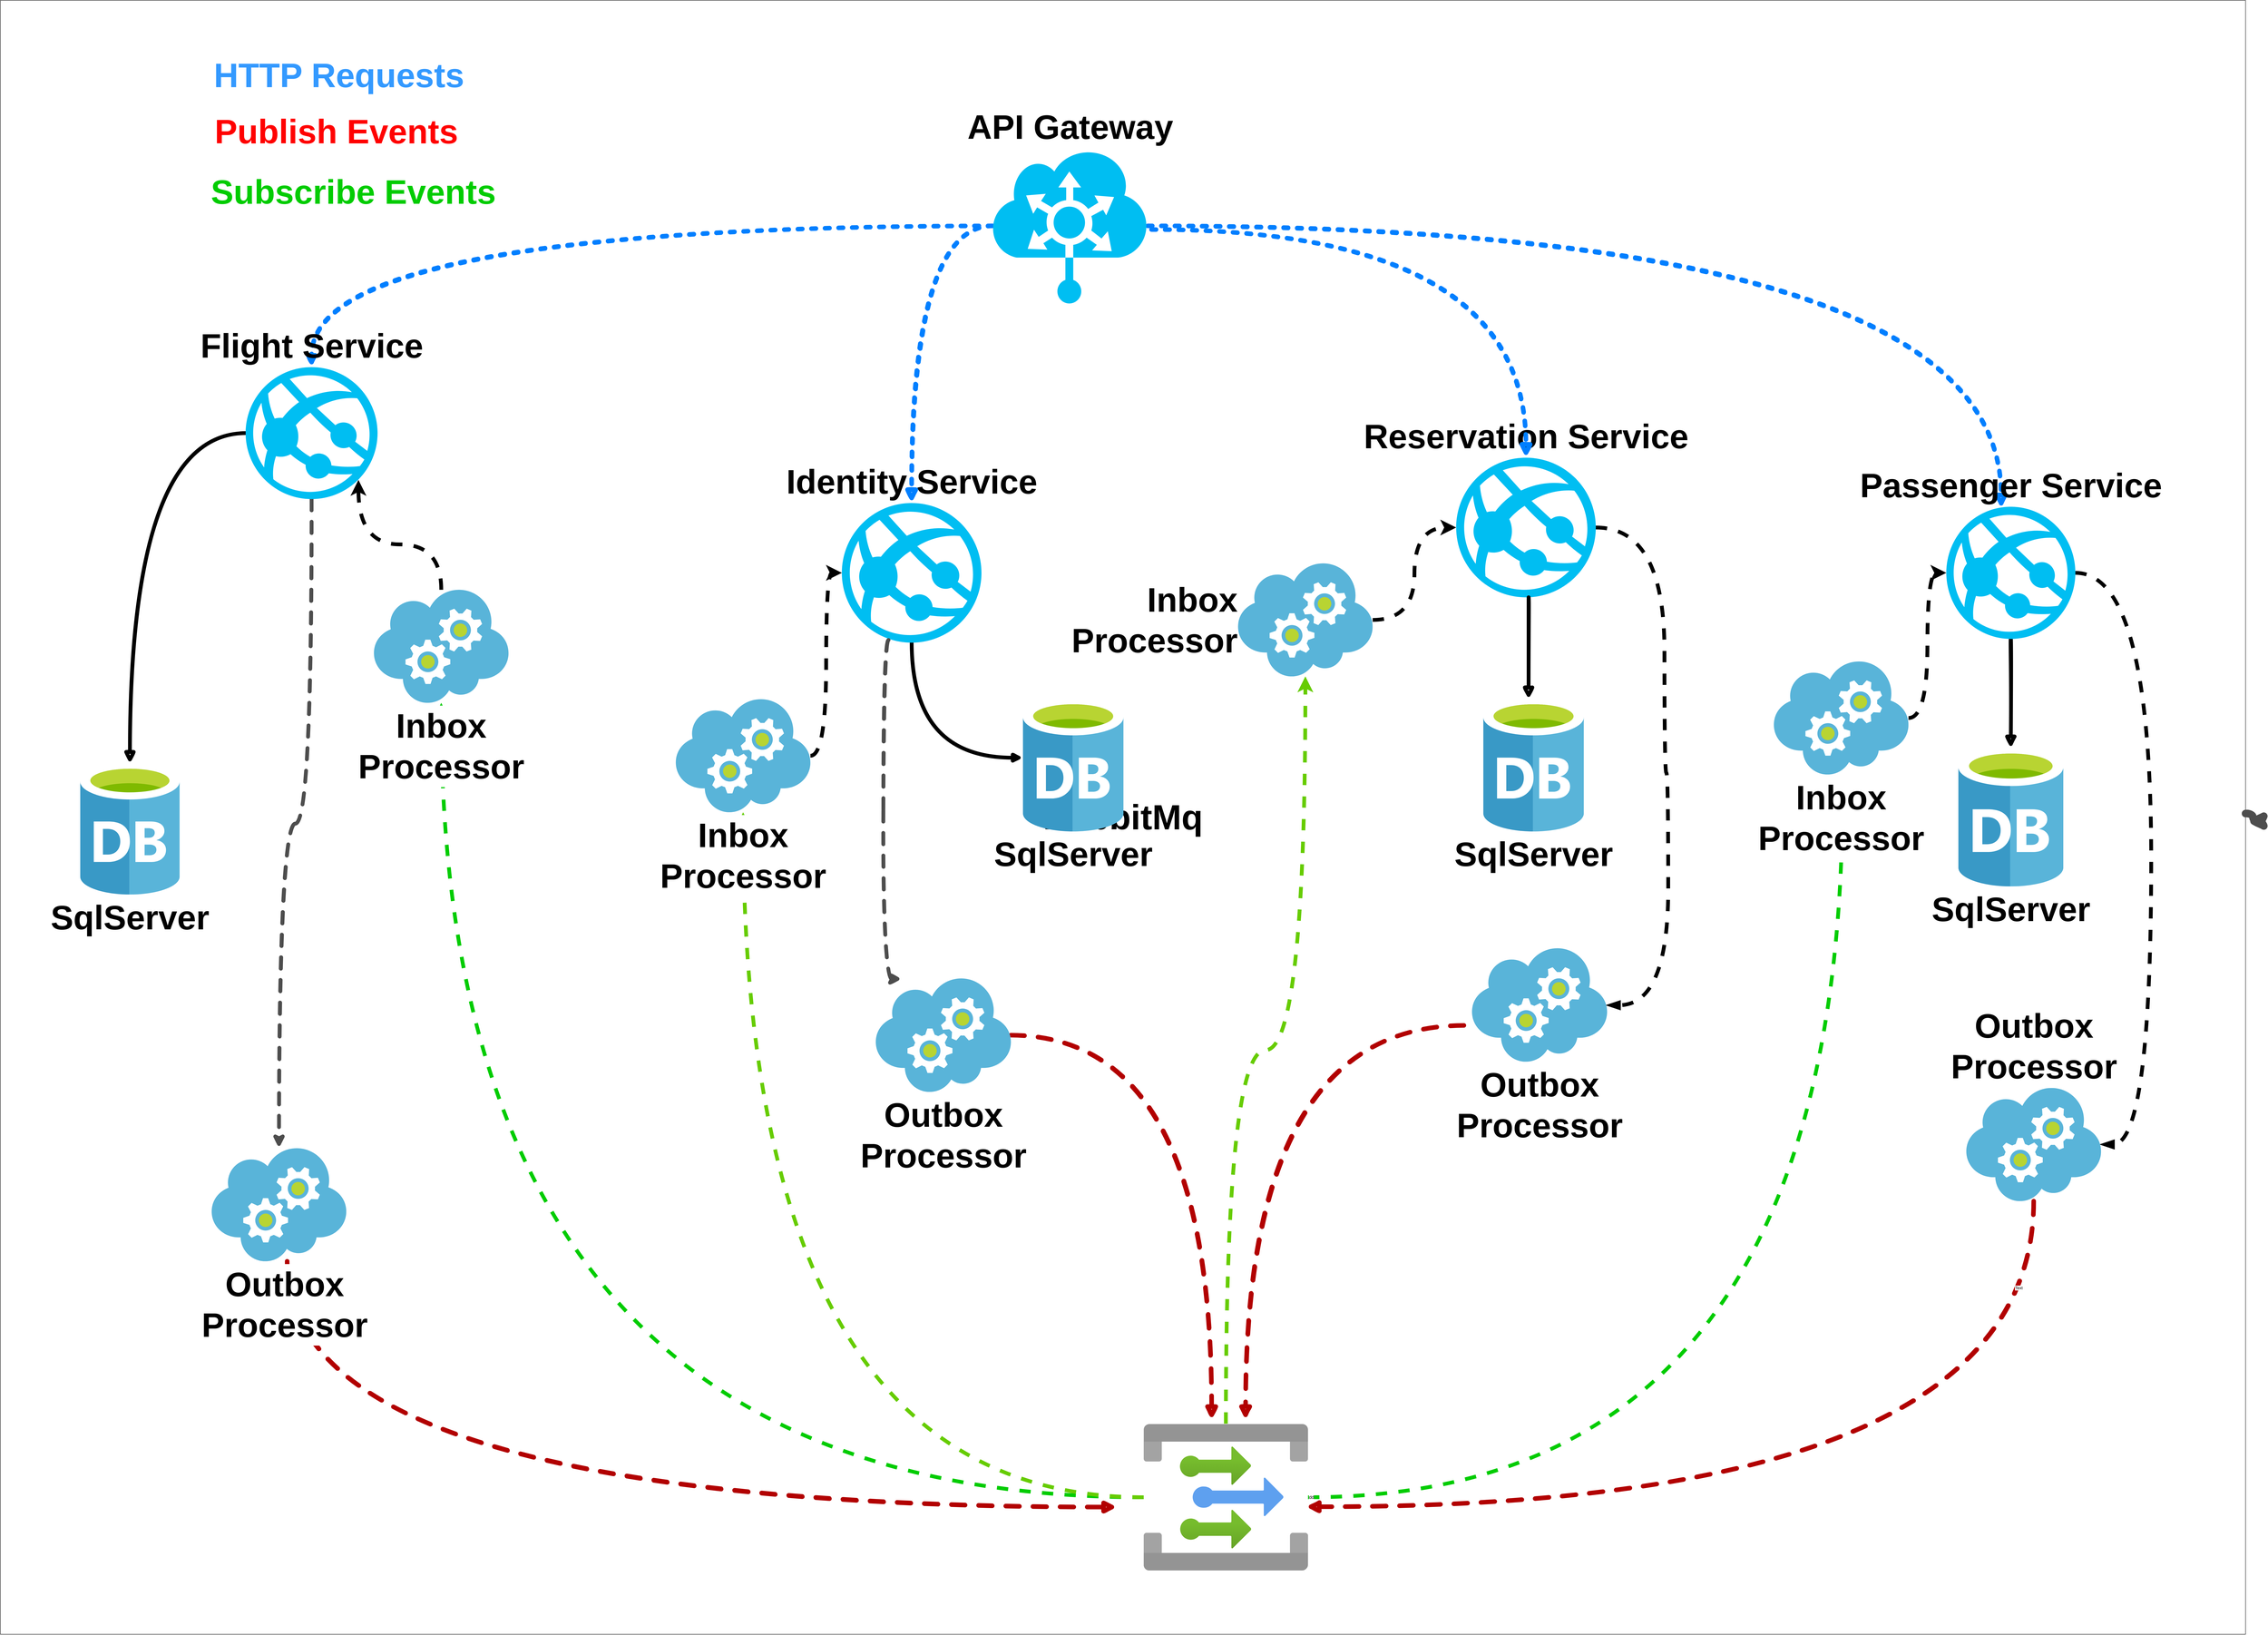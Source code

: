 <mxfile version="16.5.1" type="device"><diagram id="C5RBs43oDa-KdzZeNtuy" name="Page-1"><mxGraphModel dx="9748" dy="9819" grid="1" gridSize="10" guides="1" tooltips="1" connect="1" arrows="1" fold="1" page="1" pageScale="1" pageWidth="827" pageHeight="1169" math="0" shadow="0"><root><mxCell id="WIyWlLk6GJQsqaUBKTNV-0"/><mxCell id="WIyWlLk6GJQsqaUBKTNV-1" parent="WIyWlLk6GJQsqaUBKTNV-0"/><mxCell id="YKT5oufWV8aCInp5o9py-1" value="&lt;span style=&quot;font-size: 93px;&quot;&gt;&lt;b style=&quot;font-size: 93px;&quot;&gt;RabbitMq&lt;/b&gt;&lt;/span&gt;" style="rounded=0;whiteSpace=wrap;html=1;fontSize=93;gradientColor=#ffffff;labelBackgroundColor=none;strokeColor=default;" parent="WIyWlLk6GJQsqaUBKTNV-1" vertex="1"><mxGeometry x="-2750" y="-1101.96" width="5950" height="4330" as="geometry"/></mxCell><mxCell id="1nXeK0NOERAo-Z2QP5AE-45" style="edgeStyle=orthogonalEdgeStyle;curved=1;rounded=0;sketch=1;orthogonalLoop=1;jettySize=auto;html=1;dashed=1;dashPattern=1 2;endArrow=block;endFill=0;strokeWidth=12;fontSize=70;fontColor=#007FFF;strokeColor=#007FFF;endSize=10;startSize=10;" parent="WIyWlLk6GJQsqaUBKTNV-1" source="xTOUjBybcAJwW80H2Uie-4" target="xTOUjBybcAJwW80H2Uie-52" edge="1"><mxGeometry relative="1" as="geometry"/></mxCell><mxCell id="1nXeK0NOERAo-Z2QP5AE-46" style="edgeStyle=orthogonalEdgeStyle;curved=1;rounded=0;sketch=1;orthogonalLoop=1;jettySize=auto;html=1;dashed=1;dashPattern=1 2;endArrow=block;endFill=0;strokeWidth=12;fontSize=70;fontColor=#007FFF;strokeColor=#007FFF;" parent="WIyWlLk6GJQsqaUBKTNV-1" source="xTOUjBybcAJwW80H2Uie-4" target="xTOUjBybcAJwW80H2Uie-69" edge="1"><mxGeometry relative="1" as="geometry"/></mxCell><mxCell id="1nXeK0NOERAo-Z2QP5AE-47" style="edgeStyle=orthogonalEdgeStyle;curved=1;rounded=0;sketch=1;orthogonalLoop=1;jettySize=auto;html=1;entryX=0.425;entryY=0.012;entryDx=0;entryDy=0;entryPerimeter=0;dashed=1;dashPattern=1 2;endArrow=block;endFill=0;strokeWidth=12;fontSize=70;fontColor=#007FFF;strokeColor=#007FFF;endSize=10;startSize=10;" parent="WIyWlLk6GJQsqaUBKTNV-1" source="xTOUjBybcAJwW80H2Uie-4" target="xTOUjBybcAJwW80H2Uie-15" edge="1"><mxGeometry relative="1" as="geometry"/></mxCell><mxCell id="xTOUjBybcAJwW80H2Uie-4" value="&lt;font style=&quot;font-size: 90px&quot;&gt;API Gateway&lt;/font&gt;" style="verticalLabelPosition=top;html=1;verticalAlign=bottom;align=center;strokeColor=none;fillColor=#00BEF2;shape=mxgraph.azure.biztalk_services;labelPosition=center;fontSize=25;fontStyle=1" parent="WIyWlLk6GJQsqaUBKTNV-1" vertex="1"><mxGeometry x="-120.65" y="-710" width="411.3" height="411.3" as="geometry"/></mxCell><mxCell id="xTOUjBybcAJwW80H2Uie-9" value="&lt;font style=&quot;font-size: 90px&quot;&gt;SqlServer&lt;/font&gt;" style="aspect=fixed;html=1;points=[];align=center;image;fontSize=50;image=img/lib/mscae/Database_General.svg;labelPosition=center;verticalLabelPosition=bottom;verticalAlign=top;fontStyle=1" parent="WIyWlLk6GJQsqaUBKTNV-1" vertex="1"><mxGeometry x="2438.9" y="880.0" width="278.2" height="366.07" as="geometry"/></mxCell><mxCell id="1nXeK0NOERAo-Z2QP5AE-18" style="edgeStyle=orthogonalEdgeStyle;curved=1;rounded=0;sketch=1;orthogonalLoop=1;jettySize=auto;html=1;endArrow=block;endFill=0;strokeColor=#000000;strokeWidth=10;endSize=10;startSize=10;" parent="WIyWlLk6GJQsqaUBKTNV-1" source="xTOUjBybcAJwW80H2Uie-15" target="xTOUjBybcAJwW80H2Uie-9" edge="1"><mxGeometry relative="1" as="geometry"/></mxCell><mxCell id="TbKGnSeiGHl6b7y3ZnJX-19" style="edgeStyle=orthogonalEdgeStyle;curved=1;rounded=0;orthogonalLoop=1;jettySize=auto;html=1;dashed=1;fontSize=50;startArrow=none;startFill=0;endArrow=blockThin;endFill=1;strokeWidth=10;endSize=10;startSize=10;" parent="WIyWlLk6GJQsqaUBKTNV-1" source="xTOUjBybcAJwW80H2Uie-15" target="xTOUjBybcAJwW80H2Uie-18" edge="1"><mxGeometry relative="1" as="geometry"><Array as="points"><mxPoint x="2950" y="415"/><mxPoint x="2950" y="1930"/></Array></mxGeometry></mxCell><mxCell id="xTOUjBybcAJwW80H2Uie-15" value="&lt;font&gt;&lt;font style=&quot;font-size: 90px&quot;&gt;Passenger Service&lt;/font&gt;&lt;br style=&quot;font-size: 60px&quot;&gt;&lt;/font&gt;" style="verticalLabelPosition=top;html=1;verticalAlign=bottom;align=center;strokeColor=none;fillColor=#00BEF2;shape=mxgraph.azure.azure_website;pointerEvents=1;fontSize=60;fontStyle=1;labelPosition=center;" parent="WIyWlLk6GJQsqaUBKTNV-1" vertex="1"><mxGeometry x="2407" y="240" width="342" height="350.2" as="geometry"/></mxCell><mxCell id="xTOUjBybcAJwW80H2Uie-47" value="SqlServer" style="aspect=fixed;html=1;points=[];align=center;image;fontSize=90;image=img/lib/mscae/Database_General.svg;labelPosition=center;verticalLabelPosition=bottom;verticalAlign=top;fontStyle=1" parent="WIyWlLk6GJQsqaUBKTNV-1" vertex="1"><mxGeometry x="-40" y="750" width="266.35" height="350.48" as="geometry"/></mxCell><mxCell id="1nXeK0NOERAo-Z2QP5AE-16" style="edgeStyle=orthogonalEdgeStyle;curved=1;rounded=0;sketch=1;orthogonalLoop=1;jettySize=auto;html=1;endArrow=block;endFill=0;strokeColor=#000000;strokeWidth=10;" parent="WIyWlLk6GJQsqaUBKTNV-1" source="xTOUjBybcAJwW80H2Uie-52" target="xTOUjBybcAJwW80H2Uie-47" edge="1"><mxGeometry relative="1" as="geometry"><Array as="points"><mxPoint x="100" y="905"/><mxPoint x="263" y="905"/></Array></mxGeometry></mxCell><mxCell id="xTOUjBybcAJwW80H2Uie-52" value="&lt;b&gt;&lt;font&gt;&lt;font style=&quot;font-size: 90px&quot;&gt;Identity Service&lt;/font&gt;&lt;br style=&quot;font-size: 60px&quot;&gt;&lt;/font&gt;&lt;/b&gt;" style="verticalLabelPosition=top;html=1;verticalAlign=bottom;align=center;strokeColor=none;fillColor=#00BEF2;shape=mxgraph.azure.azure_website;pointerEvents=1;fontSize=60;labelPosition=center;" parent="WIyWlLk6GJQsqaUBKTNV-1" vertex="1"><mxGeometry x="-520" y="230.1" width="370" height="370" as="geometry"/></mxCell><mxCell id="xTOUjBybcAJwW80H2Uie-64" value="&lt;font style=&quot;font-size: 90px&quot;&gt;SqlServer&lt;/font&gt;" style="aspect=fixed;html=1;points=[];align=center;image;fontSize=18;image=img/lib/mscae/Database_General.svg;labelPosition=center;verticalLabelPosition=bottom;verticalAlign=top;fontStyle=1" parent="WIyWlLk6GJQsqaUBKTNV-1" vertex="1"><mxGeometry x="-2538.4" y="921.0" width="263.4" height="346.59" as="geometry"/></mxCell><mxCell id="1nXeK0NOERAo-Z2QP5AE-14" style="edgeStyle=orthogonalEdgeStyle;curved=1;rounded=0;sketch=1;orthogonalLoop=1;jettySize=auto;html=1;endArrow=block;endFill=0;strokeColor=#000000;strokeWidth=10;endSize=10;startSize=10;" parent="WIyWlLk6GJQsqaUBKTNV-1" source="xTOUjBybcAJwW80H2Uie-69" target="xTOUjBybcAJwW80H2Uie-64" edge="1"><mxGeometry relative="1" as="geometry"/></mxCell><mxCell id="1nXeK0NOERAo-Z2QP5AE-66" style="edgeStyle=orthogonalEdgeStyle;curved=1;sketch=1;orthogonalLoop=1;jettySize=auto;html=1;dashed=1;startArrow=none;startFill=0;endArrow=classic;endFill=1;strokeColor=#4D4D4D;strokeWidth=10;fontSize=50;fontColor=#333333;endSize=10;startSize=10;" parent="WIyWlLk6GJQsqaUBKTNV-1" source="xTOUjBybcAJwW80H2Uie-69" target="xTOUjBybcAJwW80H2Uie-72" edge="1"><mxGeometry relative="1" as="geometry"/></mxCell><mxCell id="1nXeK0NOERAo-Z2QP5AE-34" style="edgeStyle=orthogonalEdgeStyle;curved=1;rounded=0;sketch=1;orthogonalLoop=1;jettySize=auto;html=1;entryX=-0.002;entryY=0.502;entryDx=0;entryDy=0;entryPerimeter=0;endArrow=block;endFill=0;strokeColor=#B20000;strokeWidth=12;fillColor=#e51400;dashed=1;endSize=10;startSize=10;" parent="WIyWlLk6GJQsqaUBKTNV-1" source="xTOUjBybcAJwW80H2Uie-72" edge="1"><mxGeometry relative="1" as="geometry"><Array as="points"><mxPoint x="-1990" y="2891"/></Array><mxPoint x="209.0" y="2890.92" as="targetPoint"/></mxGeometry></mxCell><mxCell id="xTOUjBybcAJwW80H2Uie-72" value="&lt;b style=&quot;font-size: 90px&quot;&gt;&lt;font style=&quot;font-size: 90px&quot;&gt;Outbox &lt;br&gt;Processor&lt;/font&gt;&lt;/b&gt;" style="aspect=fixed;html=1;points=[];align=center;image;fontSize=18;image=img/lib/mscae/Cloud_Services_Classic.svg;labelPosition=center;verticalLabelPosition=bottom;verticalAlign=top;spacingLeft=30;" parent="WIyWlLk6GJQsqaUBKTNV-1" vertex="1"><mxGeometry x="-2190" y="1940" width="356.75" height="299.65" as="geometry"/></mxCell><mxCell id="xTOUjBybcAJwW80H2Uie-113" value="&lt;font style=&quot;font-size: 90px;&quot; color=&quot;#ff0000&quot;&gt;Publish Events&lt;br style=&quot;font-size: 90px;&quot;&gt;&lt;/font&gt;" style="text;html=1;align=center;verticalAlign=middle;resizable=0;points=[];autosize=1;fontSize=90;fontStyle=1" parent="WIyWlLk6GJQsqaUBKTNV-1" vertex="1"><mxGeometry x="-2190" y="-810" width="660" height="110" as="geometry"/></mxCell><mxCell id="1nXeK0NOERAo-Z2QP5AE-32" style="edgeStyle=orthogonalEdgeStyle;curved=1;rounded=0;sketch=1;orthogonalLoop=1;jettySize=auto;html=1;dashed=1;endArrow=block;endFill=0;strokeColor=#B20000;strokeWidth=12;fillColor=#e51400;endSize=10;startSize=10;" parent="WIyWlLk6GJQsqaUBKTNV-1" source="xTOUjBybcAJwW80H2Uie-55" edge="1"><mxGeometry relative="1" as="geometry"><mxPoint x="460" y="2660" as="targetPoint"/></mxGeometry></mxCell><mxCell id="1nXeK0NOERAo-Z2QP5AE-65" style="edgeStyle=orthogonalEdgeStyle;curved=1;sketch=1;orthogonalLoop=1;jettySize=auto;html=1;entryX=0.335;entryY=0.981;entryDx=0;entryDy=0;entryPerimeter=0;dashed=1;startArrow=classic;startFill=1;endArrow=none;endFill=0;strokeColor=#4D4D4D;strokeWidth=10;fontSize=50;fontColor=#333333;exitX=0.192;exitY=0.004;exitDx=0;exitDy=0;exitPerimeter=0;endSize=10;startSize=10;" parent="WIyWlLk6GJQsqaUBKTNV-1" source="xTOUjBybcAJwW80H2Uie-55" target="xTOUjBybcAJwW80H2Uie-52" edge="1"><mxGeometry relative="1" as="geometry"><Array as="points"><mxPoint x="-410" y="1491"/><mxPoint x="-410" y="593"/></Array></mxGeometry></mxCell><mxCell id="xTOUjBybcAJwW80H2Uie-55" value="&lt;b style=&quot;font-size: 90px&quot;&gt;&lt;font style=&quot;font-size: 90px&quot;&gt;Outbox &lt;br&gt;Processor&lt;/font&gt;&lt;/b&gt;" style="aspect=fixed;html=1;points=[];align=center;image;fontSize=50;image=img/lib/mscae/Cloud_Services_Classic.svg;labelPosition=center;verticalLabelPosition=bottom;verticalAlign=top;spacingRight=30;spacingLeft=30;" parent="WIyWlLk6GJQsqaUBKTNV-1" vertex="1"><mxGeometry x="-430" y="1490" width="358.1" height="300.79" as="geometry"/></mxCell><mxCell id="1nXeK0NOERAo-Z2QP5AE-33" style="edgeStyle=orthogonalEdgeStyle;curved=1;rounded=0;sketch=1;orthogonalLoop=1;jettySize=auto;html=1;dashed=1;endArrow=block;endFill=0;strokeColor=#B20000;strokeWidth=12;fillColor=#e51400;endSize=10;startSize=10;" parent="WIyWlLk6GJQsqaUBKTNV-1" source="xTOUjBybcAJwW80H2Uie-18" edge="1"><mxGeometry relative="1" as="geometry"><Array as="points"><mxPoint x="2639" y="2890"/></Array><mxPoint x="710" y="2890" as="targetPoint"/></mxGeometry></mxCell><mxCell id="1nXeK0NOERAo-Z2QP5AE-35" value="Text" style="edgeLabel;html=1;align=center;verticalAlign=middle;resizable=0;points=[];" parent="1nXeK0NOERAo-Z2QP5AE-33" vertex="1" connectable="0"><mxGeometry x="-0.833" y="-40" relative="1" as="geometry"><mxPoint y="1" as="offset"/></mxGeometry></mxCell><mxCell id="xTOUjBybcAJwW80H2Uie-18" value="&lt;b style=&quot;font-size: 90px&quot;&gt;&lt;font style=&quot;font-size: 90px&quot;&gt;Outbox &lt;br&gt;Processor&lt;/font&gt;&lt;/b&gt;" style="aspect=fixed;html=1;points=[];align=center;image;fontSize=50;image=img/lib/mscae/Cloud_Services_Classic.svg;labelPosition=center;verticalLabelPosition=top;verticalAlign=bottom;" parent="WIyWlLk6GJQsqaUBKTNV-1" vertex="1"><mxGeometry x="2460" y="1780.2" width="357.16" height="300" as="geometry"/></mxCell><mxCell id="xTOUjBybcAJwW80H2Uie-69" value="&lt;font&gt;&lt;font style=&quot;font-size: 90px&quot;&gt;Flight Service&lt;/font&gt;&lt;br&gt;&lt;/font&gt;" style="verticalLabelPosition=top;html=1;verticalAlign=bottom;align=center;strokeColor=none;fillColor=#00BEF2;shape=mxgraph.azure.azure_website;pointerEvents=1;fontSize=50;fontStyle=1;labelPosition=center;" parent="WIyWlLk6GJQsqaUBKTNV-1" vertex="1"><mxGeometry x="-2100" y="-130" width="349.6" height="349.6" as="geometry"/></mxCell><mxCell id="TbKGnSeiGHl6b7y3ZnJX-17" style="edgeStyle=orthogonalEdgeStyle;curved=1;rounded=0;orthogonalLoop=1;jettySize=auto;html=1;dashed=1;fontStyle=0;fontSize=50;startArrow=none;startFill=0;strokeWidth=10;endArrow=blockThin;endFill=1;endSize=10;startSize=10;" parent="WIyWlLk6GJQsqaUBKTNV-1" source="TbKGnSeiGHl6b7y3ZnJX-4" target="TbKGnSeiGHl6b7y3ZnJX-6" edge="1"><mxGeometry relative="1" as="geometry"><Array as="points"><mxPoint x="1660" y="295"/><mxPoint x="1660" y="945"/><mxPoint x="1670" y="945"/><mxPoint x="1670" y="1561"/></Array></mxGeometry></mxCell><mxCell id="TbKGnSeiGHl6b7y3ZnJX-4" value="&lt;b&gt;&lt;font&gt;&lt;font style=&quot;font-size: 90px&quot;&gt;Reservation Service&lt;/font&gt;&lt;br style=&quot;font-size: 60px&quot;&gt;&lt;/font&gt;&lt;/b&gt;" style="verticalLabelPosition=top;html=1;verticalAlign=bottom;align=center;strokeColor=none;fillColor=#00BEF2;shape=mxgraph.azure.azure_website;pointerEvents=1;fontSize=60;labelPosition=center;" parent="WIyWlLk6GJQsqaUBKTNV-1" vertex="1"><mxGeometry x="1108.1" y="110" width="370" height="370" as="geometry"/></mxCell><mxCell id="TbKGnSeiGHl6b7y3ZnJX-5" value="&lt;font style=&quot;font-size: 90px&quot;&gt;SqlServer&lt;/font&gt;" style="aspect=fixed;html=1;points=[];align=center;image;fontSize=50;image=img/lib/mscae/Database_General.svg;labelPosition=center;verticalLabelPosition=bottom;verticalAlign=top;fontStyle=1" parent="WIyWlLk6GJQsqaUBKTNV-1" vertex="1"><mxGeometry x="1180" y="750" width="266.35" height="350.48" as="geometry"/></mxCell><mxCell id="TbKGnSeiGHl6b7y3ZnJX-6" value="&lt;b style=&quot;font-size: 90px&quot;&gt;&lt;font style=&quot;font-size: 90px&quot;&gt;Outbox &lt;br&gt;Processor&lt;/font&gt;&lt;/b&gt;" style="aspect=fixed;html=1;points=[];align=center;image;fontSize=50;image=img/lib/mscae/Cloud_Services_Classic.svg;labelPosition=center;verticalLabelPosition=bottom;verticalAlign=top;spacingRight=30;spacingLeft=30;" parent="WIyWlLk6GJQsqaUBKTNV-1" vertex="1"><mxGeometry x="1150" y="1410" width="358.1" height="300.79" as="geometry"/></mxCell><mxCell id="TbKGnSeiGHl6b7y3ZnJX-10" style="edgeStyle=orthogonalEdgeStyle;curved=1;rounded=0;sketch=1;orthogonalLoop=1;jettySize=auto;html=1;entryX=0.5;entryY=0;entryDx=0;entryDy=0;entryPerimeter=0;dashed=1;dashPattern=1 2;endArrow=block;endFill=0;strokeWidth=12;fontSize=70;fontColor=#007FFF;strokeColor=#007FFF;endSize=10;startSize=10;" parent="WIyWlLk6GJQsqaUBKTNV-1" target="TbKGnSeiGHl6b7y3ZnJX-4" edge="1"><mxGeometry relative="1" as="geometry"><mxPoint x="300.65" y="-494.667" as="sourcePoint"/><mxPoint x="2562.35" y="254.202" as="targetPoint"/></mxGeometry></mxCell><mxCell id="TbKGnSeiGHl6b7y3ZnJX-12" style="edgeStyle=orthogonalEdgeStyle;curved=1;rounded=0;sketch=1;orthogonalLoop=1;jettySize=auto;html=1;endArrow=block;endFill=0;strokeColor=#000000;strokeWidth=10;endSize=10;startSize=10;" parent="WIyWlLk6GJQsqaUBKTNV-1" target="TbKGnSeiGHl6b7y3ZnJX-5" edge="1"><mxGeometry relative="1" as="geometry"><Array as="points"><mxPoint x="1300" y="785"/><mxPoint x="1383" y="785"/></Array><mxPoint x="1300.003" y="480.0" as="sourcePoint"/><mxPoint x="1594.67" y="785.233" as="targetPoint"/></mxGeometry></mxCell><mxCell id="TbKGnSeiGHl6b7y3ZnJX-14" style="edgeStyle=orthogonalEdgeStyle;curved=1;rounded=0;sketch=1;orthogonalLoop=1;jettySize=auto;html=1;dashed=1;endArrow=block;endFill=0;strokeColor=#B20000;strokeWidth=12;fillColor=#e51400;exitX=-0.06;exitY=0.68;exitDx=0;exitDy=0;exitPerimeter=0;endSize=10;startSize=10;" parent="WIyWlLk6GJQsqaUBKTNV-1" source="TbKGnSeiGHl6b7y3ZnJX-6" edge="1"><mxGeometry relative="1" as="geometry"><mxPoint x="1090" y="1830" as="sourcePoint"/><mxPoint x="550" y="2660" as="targetPoint"/></mxGeometry></mxCell><mxCell id="XuDySXs3yFqNSm0cURJB-13" style="edgeStyle=orthogonalEdgeStyle;curved=1;rounded=0;orthogonalLoop=1;jettySize=auto;html=1;dashed=1;labelBackgroundColor=#FFFFFF;fontColor=#1A1A1A;endSize=10;strokeColor=#00CC00;strokeWidth=10;startSize=10;" edge="1" parent="WIyWlLk6GJQsqaUBKTNV-1" source="TbKGnSeiGHl6b7y3ZnJX-20" target="XuDySXs3yFqNSm0cURJB-0"><mxGeometry relative="1" as="geometry"/></mxCell><mxCell id="XuDySXs3yFqNSm0cURJB-14" style="edgeStyle=orthogonalEdgeStyle;curved=1;rounded=0;orthogonalLoop=1;jettySize=auto;html=1;entryX=0.51;entryY=1.071;entryDx=0;entryDy=0;entryPerimeter=0;dashed=1;labelBackgroundColor=#FFFFFF;fontColor=#1A1A1A;endSize=10;strokeColor=#00CC00;strokeWidth=10;startSize=10;" edge="1" parent="WIyWlLk6GJQsqaUBKTNV-1" source="TbKGnSeiGHl6b7y3ZnJX-20" target="XuDySXs3yFqNSm0cURJB-2"><mxGeometry relative="1" as="geometry"/></mxCell><mxCell id="XuDySXs3yFqNSm0cURJB-22" style="edgeStyle=orthogonalEdgeStyle;curved=1;rounded=0;orthogonalLoop=1;jettySize=auto;html=1;dashed=1;labelBackgroundColor=default;labelBorderColor=none;fontColor=default;startSize=10;endSize=10;strokeColor=#66CC00;strokeWidth=10;" edge="1" parent="WIyWlLk6GJQsqaUBKTNV-1" source="TbKGnSeiGHl6b7y3ZnJX-20" target="XuDySXs3yFqNSm0cURJB-1"><mxGeometry relative="1" as="geometry"/></mxCell><mxCell id="XuDySXs3yFqNSm0cURJB-23" style="edgeStyle=orthogonalEdgeStyle;curved=1;rounded=0;orthogonalLoop=1;jettySize=auto;html=1;dashed=1;labelBackgroundColor=default;labelBorderColor=none;fontColor=#66CC00;startSize=10;endSize=10;strokeColor=#66CC00;strokeWidth=10;" edge="1" parent="WIyWlLk6GJQsqaUBKTNV-1" source="TbKGnSeiGHl6b7y3ZnJX-20" target="XuDySXs3yFqNSm0cURJB-3"><mxGeometry relative="1" as="geometry"/></mxCell><mxCell id="TbKGnSeiGHl6b7y3ZnJX-20" value="dd" style="aspect=fixed;html=1;points=[];align=left;image;fontSize=12;image=img/lib/azure2/integration/Event_Grid_Topics.svg;labelBorderColor=none;labelPosition=right;verticalLabelPosition=middle;verticalAlign=middle;" parent="WIyWlLk6GJQsqaUBKTNV-1" vertex="1"><mxGeometry x="280" y="2670" width="435.5" height="390" as="geometry"/></mxCell><mxCell id="TbKGnSeiGHl6b7y3ZnJX-31" value="&lt;font style=&quot;font-size: 90px;&quot; color=&quot;#3399ff&quot;&gt;HTTP Requests&lt;br style=&quot;font-size: 90px;&quot;&gt;&lt;br style=&quot;font-size: 90px;&quot;&gt;&lt;/font&gt;" style="text;html=1;align=center;verticalAlign=middle;resizable=0;points=[];autosize=1;fontSize=90;fontColor=#00CC00;fontStyle=1" parent="WIyWlLk6GJQsqaUBKTNV-1" vertex="1"><mxGeometry x="-2193" y="-960" width="680" height="220" as="geometry"/></mxCell><mxCell id="XuDySXs3yFqNSm0cURJB-20" style="edgeStyle=orthogonalEdgeStyle;curved=1;rounded=0;orthogonalLoop=1;jettySize=auto;html=1;entryX=0.855;entryY=0.855;entryDx=0;entryDy=0;entryPerimeter=0;dashed=1;labelBackgroundColor=#FFFFFF;fontColor=#1A1A1A;startSize=10;endSize=10;strokeColor=#000000;strokeWidth=10;" edge="1" parent="WIyWlLk6GJQsqaUBKTNV-1" source="XuDySXs3yFqNSm0cURJB-0" target="xTOUjBybcAJwW80H2Uie-69"><mxGeometry relative="1" as="geometry"/></mxCell><mxCell id="XuDySXs3yFqNSm0cURJB-0" value="&lt;b style=&quot;font-size: 90px;&quot;&gt;&lt;font style=&quot;font-size: 90px;&quot;&gt;Inbox &lt;br style=&quot;font-size: 90px;&quot;&gt;Processor&lt;/font&gt;&lt;/b&gt;" style="aspect=fixed;html=1;points=[];align=center;image;fontSize=90;image=img/lib/mscae/Cloud_Services_Classic.svg;labelPosition=center;verticalLabelPosition=bottom;verticalAlign=top;fontColor=default;labelBackgroundColor=default;labelBorderColor=none;" vertex="1" parent="WIyWlLk6GJQsqaUBKTNV-1"><mxGeometry x="-1760" y="460" width="356.75" height="299.65" as="geometry"/></mxCell><mxCell id="XuDySXs3yFqNSm0cURJB-9" style="edgeStyle=orthogonalEdgeStyle;curved=1;rounded=0;orthogonalLoop=1;jettySize=auto;html=1;dashed=1;fontColor=default;endSize=10;strokeWidth=10;startSize=10;" edge="1" parent="WIyWlLk6GJQsqaUBKTNV-1" source="XuDySXs3yFqNSm0cURJB-1" target="TbKGnSeiGHl6b7y3ZnJX-4"><mxGeometry relative="1" as="geometry"/></mxCell><mxCell id="XuDySXs3yFqNSm0cURJB-1" value="&lt;b style=&quot;font-size: 90px;&quot;&gt;&lt;font style=&quot;font-size: 90px;&quot;&gt;Inbox &lt;br style=&quot;font-size: 90px;&quot;&gt;Processor&lt;/font&gt;&lt;/b&gt;" style="aspect=fixed;html=1;points=[];align=right;image;fontSize=90;image=img/lib/mscae/Cloud_Services_Classic.svg;labelPosition=left;verticalLabelPosition=middle;verticalAlign=middle;" vertex="1" parent="WIyWlLk6GJQsqaUBKTNV-1"><mxGeometry x="530.0" y="390.0" width="356.75" height="299.65" as="geometry"/></mxCell><mxCell id="XuDySXs3yFqNSm0cURJB-10" style="edgeStyle=orthogonalEdgeStyle;curved=1;rounded=0;orthogonalLoop=1;jettySize=auto;html=1;entryX=0;entryY=0.5;entryDx=0;entryDy=0;entryPerimeter=0;dashed=1;fontColor=default;endSize=10;strokeWidth=10;startSize=10;" edge="1" parent="WIyWlLk6GJQsqaUBKTNV-1" source="XuDySXs3yFqNSm0cURJB-2" target="xTOUjBybcAJwW80H2Uie-15"><mxGeometry relative="1" as="geometry"/></mxCell><mxCell id="XuDySXs3yFqNSm0cURJB-2" value="&lt;b style=&quot;font-size: 90px;&quot;&gt;&lt;font style=&quot;font-size: 90px;&quot;&gt;Inbox &lt;br style=&quot;font-size: 90px;&quot;&gt;Processor&lt;/font&gt;&lt;/b&gt;" style="aspect=fixed;html=1;points=[];align=center;image;fontSize=90;image=img/lib/mscae/Cloud_Services_Classic.svg;labelPosition=center;verticalLabelPosition=bottom;verticalAlign=top;" vertex="1" parent="WIyWlLk6GJQsqaUBKTNV-1"><mxGeometry x="1950" y="650" width="356.75" height="299.65" as="geometry"/></mxCell><mxCell id="XuDySXs3yFqNSm0cURJB-8" style="edgeStyle=orthogonalEdgeStyle;curved=1;rounded=0;orthogonalLoop=1;jettySize=auto;html=1;entryX=0;entryY=0.5;entryDx=0;entryDy=0;entryPerimeter=0;dashed=1;fontColor=default;endSize=10;strokeWidth=10;startSize=10;" edge="1" parent="WIyWlLk6GJQsqaUBKTNV-1" source="XuDySXs3yFqNSm0cURJB-3" target="xTOUjBybcAJwW80H2Uie-52"><mxGeometry relative="1" as="geometry"/></mxCell><mxCell id="XuDySXs3yFqNSm0cURJB-3" value="&lt;b style=&quot;font-size: 90px;&quot;&gt;&lt;font style=&quot;font-size: 90px;&quot;&gt;Inbox &lt;br style=&quot;font-size: 90px;&quot;&gt;Processor&lt;/font&gt;&lt;/b&gt;" style="aspect=fixed;html=1;points=[];align=center;image;fontSize=90;image=img/lib/mscae/Cloud_Services_Classic.svg;labelPosition=center;verticalLabelPosition=bottom;verticalAlign=top;" vertex="1" parent="WIyWlLk6GJQsqaUBKTNV-1"><mxGeometry x="-960" y="750.0" width="356.75" height="299.65" as="geometry"/></mxCell><mxCell id="XuDySXs3yFqNSm0cURJB-5" style="edgeStyle=orthogonalEdgeStyle;curved=1;rounded=0;sketch=1;orthogonalLoop=1;jettySize=auto;html=1;dashed=1;dashPattern=1 2;endArrow=classic;endFill=1;strokeColor=#4D4D4D;strokeWidth=20;fontSize=120;fontStyle=1" edge="1" parent="WIyWlLk6GJQsqaUBKTNV-1" source="YKT5oufWV8aCInp5o9py-1" target="YKT5oufWV8aCInp5o9py-1"><mxGeometry relative="1" as="geometry"><mxPoint x="-1893.25" y="500" as="sourcePoint"/><mxPoint x="-1370" y="510" as="targetPoint"/><Array as="points"/></mxGeometry></mxCell><mxCell id="XuDySXs3yFqNSm0cURJB-15" value="&lt;font style=&quot;font-size: 90px;&quot;&gt;Subscribe Events&lt;/font&gt;" style="text;html=1;align=center;verticalAlign=middle;resizable=0;points=[];autosize=1;fontSize=90;fontColor=#00CC00;fontStyle=1" vertex="1" parent="WIyWlLk6GJQsqaUBKTNV-1"><mxGeometry x="-2200" y="-650" width="770" height="110" as="geometry"/></mxCell></root></mxGraphModel></diagram></mxfile>
